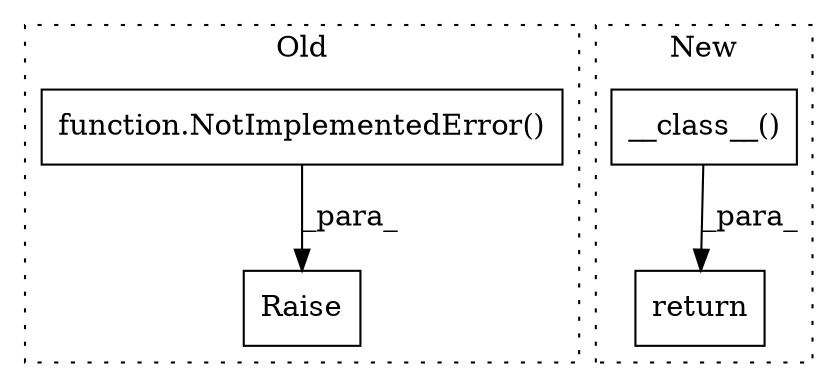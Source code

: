 digraph G {
subgraph cluster0 {
1 [label="Raise" a="91" s="13979" l="6" shape="box"];
3 [label="function.NotImplementedError()" a="75" s="13985" l="21" shape="box"];
label = "Old";
style="dotted";
}
subgraph cluster1 {
2 [label="__class__()" a="75" s="14358" l="125" shape="box"];
4 [label="return" a="93" s="14351" l="7" shape="box"];
label = "New";
style="dotted";
}
2 -> 4 [label="_para_"];
3 -> 1 [label="_para_"];
}